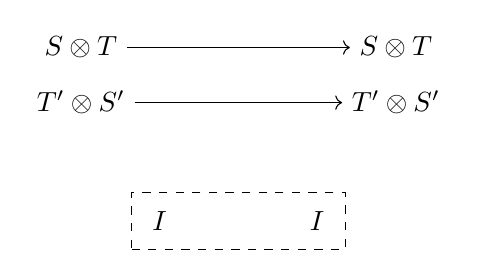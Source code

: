 \begin{tikzpicture}
\begin{scope}[on grid]
\node (S) at (0, 0) {$S \otimes T$};
\node (S2) at (4, 0) {$S \otimes T$};
\node (T) [below = 0.7 of S] {$T' \otimes S'$};
\node (T2) [below = 0.7 of S2] {$T' \otimes S'$};

\draw[->] (S) -- (S2);
\draw[->] (T) -- (T2);

\node (I) [below right = 1.5 and 1 of T] {$I$};
\node (I') [below left = 1.5 and 1 of T2] {$I$};

\node[draw,dashed,fit=(I) (I'), inner xsep = 4pt] (box) {};
\end{scope}
\end{tikzpicture}